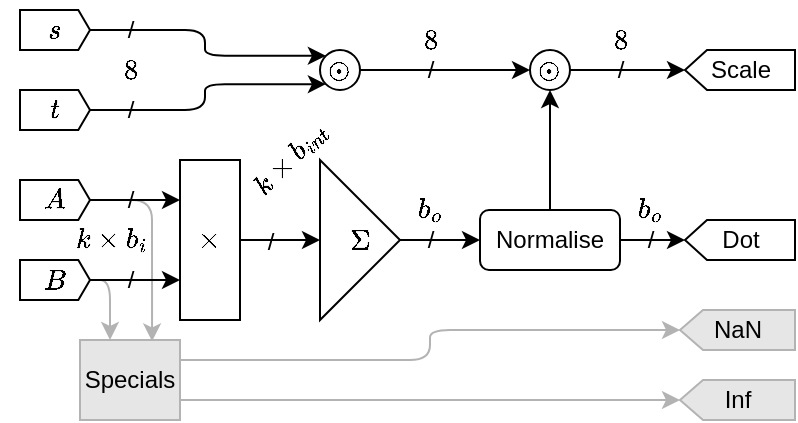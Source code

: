 <mxfile>
    <diagram id="37v83Nntvbdrm7so_rxu" name="Page-1">
        <mxGraphModel dx="621" dy="378" grid="1" gridSize="10" guides="1" tooltips="1" connect="1" arrows="1" fold="1" page="1" pageScale="1" pageWidth="850" pageHeight="1100" math="1" shadow="0">
            <root>
                <mxCell id="0"/>
                <mxCell id="1" parent="0"/>
                <mxCell id="147" style="edgeStyle=orthogonalEdgeStyle;rounded=1;orthogonalLoop=1;jettySize=auto;html=1;entryX=0.25;entryY=0;entryDx=0;entryDy=0;curved=0;strokeColor=#B3B3B3;" parent="1" source="160" edge="1">
                    <mxGeometry relative="1" as="geometry">
                        <Array as="points">
                            <mxPoint x="155" y="180"/>
                        </Array>
                        <mxPoint x="155" y="210" as="targetPoint"/>
                    </mxGeometry>
                </mxCell>
                <mxCell id="148" style="edgeStyle=orthogonalEdgeStyle;rounded=1;orthogonalLoop=1;jettySize=auto;html=1;entryX=0.776;entryY=0.034;entryDx=0;entryDy=0;entryPerimeter=0;curved=0;strokeColor=#B3B3B3;" parent="1" source="158" edge="1">
                    <mxGeometry relative="1" as="geometry">
                        <Array as="points">
                            <mxPoint x="176" y="140"/>
                        </Array>
                        <mxPoint x="176.04" y="210.68" as="targetPoint"/>
                    </mxGeometry>
                </mxCell>
                <mxCell id="155" style="edgeStyle=orthogonalEdgeStyle;html=1;entryX=0.5;entryY=1;entryDx=0;entryDy=0;strokeColor=#B3B3B3;exitX=1;exitY=0.25;exitDx=0;exitDy=0;" parent="1" source="188" target="166" edge="1">
                    <mxGeometry relative="1" as="geometry">
                        <mxPoint x="185" y="220" as="sourcePoint"/>
                    </mxGeometry>
                </mxCell>
                <mxCell id="157" style="edgeStyle=orthogonalEdgeStyle;html=1;entryX=0;entryY=0.25;entryDx=0;entryDy=0;" parent="1" source="158" target="162" edge="1">
                    <mxGeometry relative="1" as="geometry"/>
                </mxCell>
                <mxCell id="158" value="$$A$$" style="shape=offPageConnector;whiteSpace=wrap;html=1;rotation=0;direction=north;labelPosition=center;verticalLabelPosition=middle;align=center;verticalAlign=middle;size=0.167;" parent="1" vertex="1">
                    <mxGeometry x="110" y="130" width="35" height="20" as="geometry"/>
                </mxCell>
                <mxCell id="159" style="edgeStyle=orthogonalEdgeStyle;html=1;entryX=0;entryY=0.75;entryDx=0;entryDy=0;" parent="1" source="160" target="162" edge="1">
                    <mxGeometry relative="1" as="geometry"/>
                </mxCell>
                <mxCell id="160" value="$$B$$" style="shape=offPageConnector;whiteSpace=wrap;html=1;rotation=0;direction=north;labelPosition=center;verticalLabelPosition=middle;align=center;verticalAlign=middle;size=0.167;" parent="1" vertex="1">
                    <mxGeometry x="110" y="170" width="35" height="20" as="geometry"/>
                </mxCell>
                <mxCell id="161" style="edgeStyle=orthogonalEdgeStyle;html=1;entryX=0;entryY=0.5;entryDx=0;entryDy=0;" parent="1" source="162" target="164" edge="1">
                    <mxGeometry relative="1" as="geometry"/>
                </mxCell>
                <mxCell id="162" value="$$\times$$" style="rounded=0;whiteSpace=wrap;html=1;" parent="1" vertex="1">
                    <mxGeometry x="190" y="120" width="30" height="80" as="geometry"/>
                </mxCell>
                <mxCell id="163" style="edgeStyle=orthogonalEdgeStyle;html=1;entryX=0;entryY=0.5;entryDx=0;entryDy=0;" parent="1" source="164" target="194" edge="1">
                    <mxGeometry relative="1" as="geometry">
                        <mxPoint x="410" y="170" as="targetPoint"/>
                    </mxGeometry>
                </mxCell>
                <mxCell id="164" value="$$\Sigma$$" style="triangle;whiteSpace=wrap;html=1;" parent="1" vertex="1">
                    <mxGeometry x="260" y="120" width="40" height="80" as="geometry"/>
                </mxCell>
                <mxCell id="165" value="Dot" style="shape=offPageConnector;whiteSpace=wrap;html=1;rotation=0;direction=south;labelPosition=center;verticalLabelPosition=middle;align=center;verticalAlign=middle;size=0.2;" parent="1" vertex="1">
                    <mxGeometry x="442.5" y="150" width="55" height="20" as="geometry"/>
                </mxCell>
                <mxCell id="166" value="NaN" style="shape=offPageConnector;whiteSpace=wrap;html=1;rotation=0;direction=south;labelPosition=center;verticalLabelPosition=middle;align=center;verticalAlign=middle;size=0.2;strokeColor=#B3B3B3;fillColor=#E6E6E6;" parent="1" vertex="1">
                    <mxGeometry x="440" y="195" width="57.5" height="20" as="geometry"/>
                </mxCell>
                <mxCell id="167" value="/" style="text;html=1;align=center;verticalAlign=middle;resizable=0;points=[];autosize=1;strokeColor=none;fillColor=none;" parent="1" vertex="1">
                    <mxGeometry x="220" y="146" width="30" height="30" as="geometry"/>
                </mxCell>
                <mxCell id="168" value="$$k \times b_{int}$$" style="text;html=1;align=center;verticalAlign=middle;resizable=0;points=[];autosize=1;strokeColor=none;fillColor=none;rotation=-45;" parent="1" vertex="1">
                    <mxGeometry x="180" y="105" width="130" height="30" as="geometry"/>
                </mxCell>
                <mxCell id="169" value="/" style="text;html=1;align=center;verticalAlign=middle;resizable=0;points=[];autosize=1;strokeColor=none;fillColor=none;" parent="1" vertex="1">
                    <mxGeometry x="300" y="145" width="30" height="30" as="geometry"/>
                </mxCell>
                <mxCell id="170" value="$$b_o$$" style="text;html=1;align=center;verticalAlign=middle;resizable=0;points=[];autosize=1;strokeColor=none;fillColor=none;" parent="1" vertex="1">
                    <mxGeometry x="280" y="130" width="70" height="30" as="geometry"/>
                </mxCell>
                <mxCell id="171" value="/" style="text;html=1;align=center;verticalAlign=middle;resizable=0;points=[];autosize=1;strokeColor=none;fillColor=none;" parent="1" vertex="1">
                    <mxGeometry x="150" y="165" width="30" height="30" as="geometry"/>
                </mxCell>
                <mxCell id="172" value="/" style="text;html=1;align=center;verticalAlign=middle;resizable=0;points=[];autosize=1;strokeColor=none;fillColor=none;" parent="1" vertex="1">
                    <mxGeometry x="150" y="125" width="30" height="30" as="geometry"/>
                </mxCell>
                <mxCell id="173" value="$$k \times b_i$$" style="text;html=1;align=center;verticalAlign=middle;resizable=0;points=[];autosize=1;strokeColor=none;fillColor=none;" parent="1" vertex="1">
                    <mxGeometry x="100" y="145" width="110" height="30" as="geometry"/>
                </mxCell>
                <mxCell id="174" style="edgeStyle=orthogonalEdgeStyle;rounded=1;orthogonalLoop=1;jettySize=auto;html=1;entryX=0;entryY=0;entryDx=0;entryDy=0;curved=0;" parent="1" source="175" target="179" edge="1">
                    <mxGeometry relative="1" as="geometry"/>
                </mxCell>
                <mxCell id="175" value="$$s$$" style="shape=offPageConnector;whiteSpace=wrap;html=1;rotation=0;direction=north;labelPosition=center;verticalLabelPosition=middle;align=center;verticalAlign=middle;size=0.167;" parent="1" vertex="1">
                    <mxGeometry x="110" y="45" width="35" height="20" as="geometry"/>
                </mxCell>
                <mxCell id="176" style="edgeStyle=orthogonalEdgeStyle;rounded=1;orthogonalLoop=1;jettySize=auto;html=1;entryX=0;entryY=1;entryDx=0;entryDy=0;curved=0;" parent="1" source="177" target="179" edge="1">
                    <mxGeometry relative="1" as="geometry"/>
                </mxCell>
                <mxCell id="177" value="$$t$$" style="shape=offPageConnector;whiteSpace=wrap;html=1;rotation=0;direction=north;labelPosition=center;verticalLabelPosition=middle;align=center;verticalAlign=middle;size=0.167;" parent="1" vertex="1">
                    <mxGeometry x="110" y="85" width="35" height="20" as="geometry"/>
                </mxCell>
                <mxCell id="178" style="edgeStyle=orthogonalEdgeStyle;rounded=0;orthogonalLoop=1;jettySize=auto;html=1;entryX=0;entryY=0.5;entryDx=0;entryDy=0;" parent="1" source="179" target="191" edge="1">
                    <mxGeometry relative="1" as="geometry"/>
                </mxCell>
                <mxCell id="179" value="$$\odot$$" style="ellipse;whiteSpace=wrap;html=1;" parent="1" vertex="1">
                    <mxGeometry x="260" y="65" width="20" height="20" as="geometry"/>
                </mxCell>
                <mxCell id="180" value="Scale" style="shape=offPageConnector;whiteSpace=wrap;html=1;rotation=0;direction=south;labelPosition=center;verticalLabelPosition=middle;align=center;verticalAlign=middle;size=0.2;" parent="1" vertex="1">
                    <mxGeometry x="442.5" y="65" width="55" height="20" as="geometry"/>
                </mxCell>
                <mxCell id="181" value="/" style="text;html=1;align=center;verticalAlign=middle;resizable=0;points=[];autosize=1;strokeColor=none;fillColor=none;" parent="1" vertex="1">
                    <mxGeometry x="150" y="80" width="30" height="30" as="geometry"/>
                </mxCell>
                <mxCell id="182" value="/" style="text;html=1;align=center;verticalAlign=middle;resizable=0;points=[];autosize=1;strokeColor=none;fillColor=none;" parent="1" vertex="1">
                    <mxGeometry x="150" y="40" width="30" height="30" as="geometry"/>
                </mxCell>
                <mxCell id="183" value="/" style="text;html=1;align=center;verticalAlign=middle;resizable=0;points=[];autosize=1;strokeColor=none;fillColor=none;" parent="1" vertex="1">
                    <mxGeometry x="300" y="60" width="30" height="30" as="geometry"/>
                </mxCell>
                <mxCell id="185" value="$$8$$" style="text;html=1;align=center;verticalAlign=middle;resizable=0;points=[];autosize=1;strokeColor=none;fillColor=none;" parent="1" vertex="1">
                    <mxGeometry x="285" y="45" width="60" height="30" as="geometry"/>
                </mxCell>
                <mxCell id="187" value="$$8$$" style="text;html=1;align=center;verticalAlign=middle;resizable=0;points=[];autosize=1;strokeColor=none;fillColor=none;" parent="1" vertex="1">
                    <mxGeometry x="135" y="60" width="60" height="30" as="geometry"/>
                </mxCell>
                <mxCell id="188" value="Specials" style="rounded=0;whiteSpace=wrap;html=1;strokeColor=#B3B3B3;fillColor=#E6E6E6;" parent="1" vertex="1">
                    <mxGeometry x="140" y="210" width="50" height="40" as="geometry"/>
                </mxCell>
                <mxCell id="189" value="Inf" style="shape=offPageConnector;whiteSpace=wrap;html=1;rotation=0;direction=south;labelPosition=center;verticalLabelPosition=middle;align=center;verticalAlign=middle;size=0.2;strokeColor=#B3B3B3;fillColor=#E6E6E6;" parent="1" vertex="1">
                    <mxGeometry x="440" y="230" width="57.5" height="20" as="geometry"/>
                </mxCell>
                <mxCell id="190" style="edgeStyle=orthogonalEdgeStyle;html=1;entryX=0.5;entryY=1;entryDx=0;entryDy=0;strokeColor=#B3B3B3;exitX=1;exitY=0.75;exitDx=0;exitDy=0;" parent="1" source="188" target="189" edge="1">
                    <mxGeometry relative="1" as="geometry">
                        <mxPoint x="200" y="225" as="sourcePoint"/>
                        <mxPoint x="352.5" y="215" as="targetPoint"/>
                    </mxGeometry>
                </mxCell>
                <mxCell id="192" style="edgeStyle=none;html=1;entryX=0.5;entryY=1;entryDx=0;entryDy=0;" parent="1" source="191" target="180" edge="1">
                    <mxGeometry relative="1" as="geometry"/>
                </mxCell>
                <mxCell id="191" value="$$\odot$$" style="ellipse;whiteSpace=wrap;html=1;aspect=fixed;" parent="1" vertex="1">
                    <mxGeometry x="365" y="65" width="20" height="20" as="geometry"/>
                </mxCell>
                <mxCell id="195" style="edgeStyle=none;html=1;entryX=0.5;entryY=1;entryDx=0;entryDy=0;" parent="1" source="194" target="165" edge="1">
                    <mxGeometry relative="1" as="geometry"/>
                </mxCell>
                <mxCell id="198" style="edgeStyle=none;html=1;entryX=0.5;entryY=1;entryDx=0;entryDy=0;" parent="1" source="194" target="191" edge="1">
                    <mxGeometry relative="1" as="geometry"/>
                </mxCell>
                <mxCell id="194" value="Normalise" style="rounded=1;whiteSpace=wrap;html=1;" parent="1" vertex="1">
                    <mxGeometry x="340" y="145" width="70" height="30" as="geometry"/>
                </mxCell>
                <mxCell id="196" value="/" style="text;html=1;align=center;verticalAlign=middle;resizable=0;points=[];autosize=1;strokeColor=none;fillColor=none;" parent="1" vertex="1">
                    <mxGeometry x="410" y="145" width="30" height="30" as="geometry"/>
                </mxCell>
                <mxCell id="197" value="$$b_o$$" style="text;html=1;align=center;verticalAlign=middle;resizable=0;points=[];autosize=1;strokeColor=none;fillColor=none;" parent="1" vertex="1">
                    <mxGeometry x="390" y="130" width="70" height="30" as="geometry"/>
                </mxCell>
                <mxCell id="199" value="/" style="text;html=1;align=center;verticalAlign=middle;resizable=0;points=[];autosize=1;strokeColor=none;fillColor=none;" parent="1" vertex="1">
                    <mxGeometry x="395" y="60" width="30" height="30" as="geometry"/>
                </mxCell>
                <mxCell id="200" value="$$8$$" style="text;html=1;align=center;verticalAlign=middle;resizable=0;points=[];autosize=1;strokeColor=none;fillColor=none;" parent="1" vertex="1">
                    <mxGeometry x="380" y="45" width="60" height="30" as="geometry"/>
                </mxCell>
            </root>
        </mxGraphModel>
    </diagram>
</mxfile>